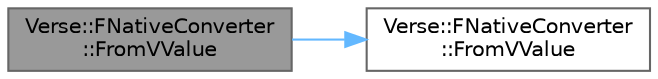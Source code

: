 digraph "Verse::FNativeConverter::FromVValue"
{
 // INTERACTIVE_SVG=YES
 // LATEX_PDF_SIZE
  bgcolor="transparent";
  edge [fontname=Helvetica,fontsize=10,labelfontname=Helvetica,labelfontsize=10];
  node [fontname=Helvetica,fontsize=10,shape=box,height=0.2,width=0.4];
  rankdir="LR";
  Node1 [id="Node000001",label="Verse::FNativeConverter\l::FromVValue",height=0.2,width=0.4,color="gray40", fillcolor="grey60", style="filled", fontcolor="black",tooltip=" "];
  Node1 -> Node2 [id="edge1_Node000001_Node000002",color="steelblue1",style="solid",tooltip=" "];
  Node2 [id="Node000002",label="Verse::FNativeConverter\l::FromVValue",height=0.2,width=0.4,color="grey40", fillcolor="white", style="filled",URL="$d4/d7e/structVerse_1_1FNativeConverter.html#a54d307d0a58ed015246593538240fb92",tooltip=" "];
}
